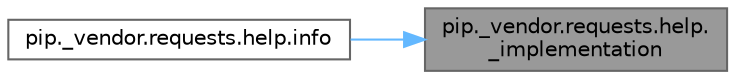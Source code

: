 digraph "pip._vendor.requests.help._implementation"
{
 // LATEX_PDF_SIZE
  bgcolor="transparent";
  edge [fontname=Helvetica,fontsize=10,labelfontname=Helvetica,labelfontsize=10];
  node [fontname=Helvetica,fontsize=10,shape=box,height=0.2,width=0.4];
  rankdir="RL";
  Node1 [id="Node000001",label="pip._vendor.requests.help.\l_implementation",height=0.2,width=0.4,color="gray40", fillcolor="grey60", style="filled", fontcolor="black",tooltip=" "];
  Node1 -> Node2 [id="edge1_Node000001_Node000002",dir="back",color="steelblue1",style="solid",tooltip=" "];
  Node2 [id="Node000002",label="pip._vendor.requests.help.info",height=0.2,width=0.4,color="grey40", fillcolor="white", style="filled",URL="$namespacepip_1_1__vendor_1_1requests_1_1help.html#af20483de8fd4c4c2928f486126d3d422",tooltip=" "];
}
